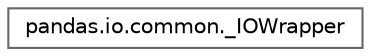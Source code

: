 digraph "Graphical Class Hierarchy"
{
 // LATEX_PDF_SIZE
  bgcolor="transparent";
  edge [fontname=Helvetica,fontsize=10,labelfontname=Helvetica,labelfontsize=10];
  node [fontname=Helvetica,fontsize=10,shape=box,height=0.2,width=0.4];
  rankdir="LR";
  Node0 [id="Node000000",label="pandas.io.common._IOWrapper",height=0.2,width=0.4,color="grey40", fillcolor="white", style="filled",URL="$d1/d7a/classpandas_1_1io_1_1common_1_1__IOWrapper.html",tooltip=" "];
}
